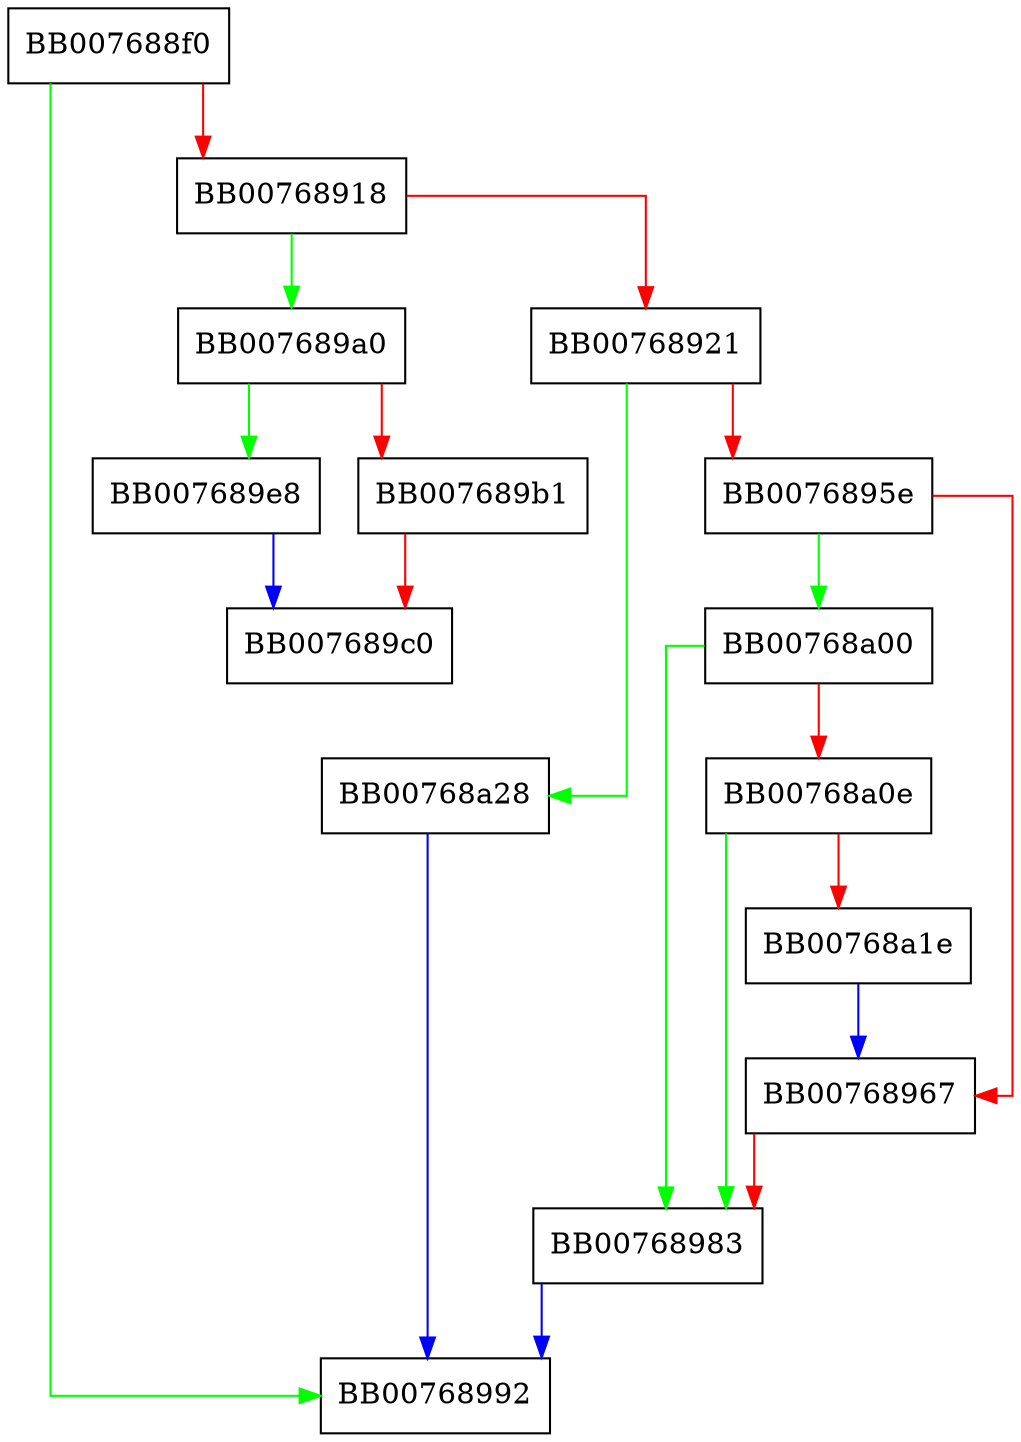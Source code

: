 digraph aria_gcm_init_key {
  node [shape="box"];
  graph [splines=ortho];
  BB007688f0 -> BB00768992 [color="green"];
  BB007688f0 -> BB00768918 [color="red"];
  BB00768918 -> BB007689a0 [color="green"];
  BB00768918 -> BB00768921 [color="red"];
  BB00768921 -> BB00768a28 [color="green"];
  BB00768921 -> BB0076895e [color="red"];
  BB0076895e -> BB00768a00 [color="green"];
  BB0076895e -> BB00768967 [color="red"];
  BB00768967 -> BB00768983 [color="red"];
  BB00768983 -> BB00768992 [color="blue"];
  BB007689a0 -> BB007689e8 [color="green"];
  BB007689a0 -> BB007689b1 [color="red"];
  BB007689b1 -> BB007689c0 [color="red"];
  BB007689e8 -> BB007689c0 [color="blue"];
  BB00768a00 -> BB00768983 [color="green"];
  BB00768a00 -> BB00768a0e [color="red"];
  BB00768a0e -> BB00768983 [color="green"];
  BB00768a0e -> BB00768a1e [color="red"];
  BB00768a1e -> BB00768967 [color="blue"];
  BB00768a28 -> BB00768992 [color="blue"];
}